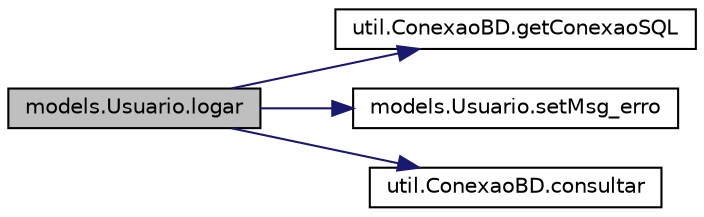 digraph "models.Usuario.logar"
{
  edge [fontname="Helvetica",fontsize="10",labelfontname="Helvetica",labelfontsize="10"];
  node [fontname="Helvetica",fontsize="10",shape=record];
  rankdir="LR";
  Node52 [label="models.Usuario.logar",height=0.2,width=0.4,color="black", fillcolor="grey75", style="filled", fontcolor="black"];
  Node52 -> Node53 [color="midnightblue",fontsize="10",style="solid",fontname="Helvetica"];
  Node53 [label="util.ConexaoBD.getConexaoSQL",height=0.2,width=0.4,color="black", fillcolor="white", style="filled",URL="$classutil_1_1_conexao_b_d.html#a165d364f218f96af463950759d00f15c"];
  Node52 -> Node54 [color="midnightblue",fontsize="10",style="solid",fontname="Helvetica"];
  Node54 [label="models.Usuario.setMsg_erro",height=0.2,width=0.4,color="black", fillcolor="white", style="filled",URL="$classmodels_1_1_usuario.html#a7014b0fbb3d31e3f2705ea93b0f5d8f2"];
  Node52 -> Node55 [color="midnightblue",fontsize="10",style="solid",fontname="Helvetica"];
  Node55 [label="util.ConexaoBD.consultar",height=0.2,width=0.4,color="black", fillcolor="white", style="filled",URL="$classutil_1_1_conexao_b_d.html#a845e0da23c66e8fb598ece10a2a028d6"];
}
